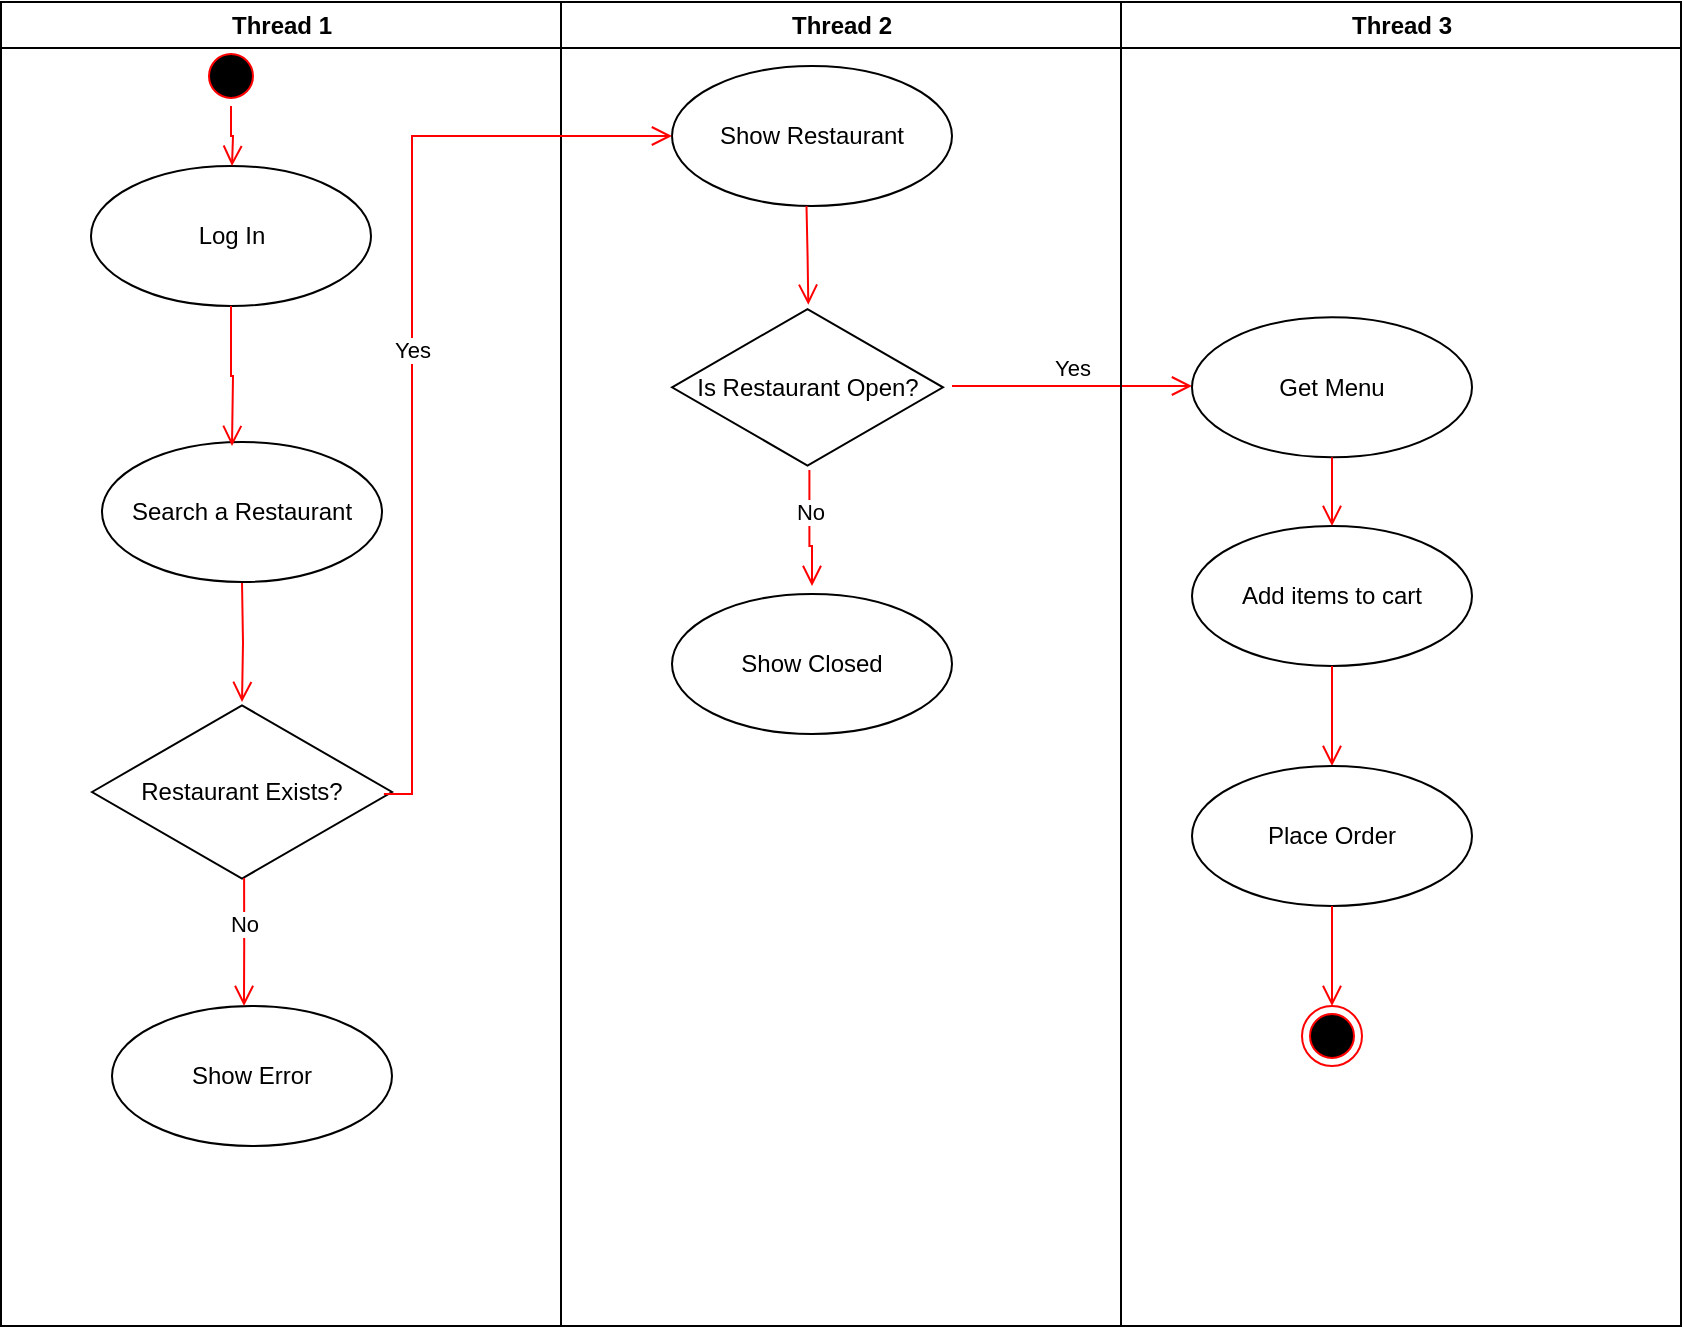 <mxfile version="20.2.8" type="github">
  <diagram name="Page-1" id="e7e014a7-5840-1c2e-5031-d8a46d1fe8dd">
    <mxGraphModel dx="782" dy="428" grid="1" gridSize="10" guides="1" tooltips="1" connect="1" arrows="1" fold="1" page="1" pageScale="1" pageWidth="1169" pageHeight="826" background="none" math="0" shadow="0">
      <root>
        <mxCell id="0" />
        <mxCell id="1" parent="0" />
        <mxCell id="2" value="Thread 1" style="swimlane;whiteSpace=wrap" parent="1" vertex="1">
          <mxGeometry x="164.5" y="128" width="280" height="662" as="geometry" />
        </mxCell>
        <mxCell id="FRBaiip9Qxw7M4mhhmUO-46" value="Log In" style="ellipse;whiteSpace=wrap;html=1;" vertex="1" parent="2">
          <mxGeometry x="45" y="82" width="140" height="70" as="geometry" />
        </mxCell>
        <mxCell id="FRBaiip9Qxw7M4mhhmUO-47" value="" style="ellipse;html=1;shape=startState;fillColor=#000000;strokeColor=#ff0000;" vertex="1" parent="2">
          <mxGeometry x="100" y="22" width="30" height="30" as="geometry" />
        </mxCell>
        <mxCell id="FRBaiip9Qxw7M4mhhmUO-48" value="" style="edgeStyle=orthogonalEdgeStyle;html=1;verticalAlign=bottom;endArrow=open;endSize=8;strokeColor=#ff0000;rounded=0;" edge="1" source="FRBaiip9Qxw7M4mhhmUO-47" parent="2">
          <mxGeometry relative="1" as="geometry">
            <mxPoint x="115.5" y="82" as="targetPoint" />
          </mxGeometry>
        </mxCell>
        <mxCell id="FRBaiip9Qxw7M4mhhmUO-51" value="Restaurant Exists?" style="html=1;whiteSpace=wrap;aspect=fixed;shape=isoRectangle;" vertex="1" parent="2">
          <mxGeometry x="45.5" y="350" width="150" height="90" as="geometry" />
        </mxCell>
        <mxCell id="FRBaiip9Qxw7M4mhhmUO-50" value="" style="edgeStyle=orthogonalEdgeStyle;html=1;verticalAlign=bottom;endArrow=open;endSize=8;strokeColor=#ff0000;rounded=0;" edge="1" parent="2" target="FRBaiip9Qxw7M4mhhmUO-51">
          <mxGeometry relative="1" as="geometry">
            <mxPoint x="115.5" y="252" as="targetPoint" />
            <mxPoint x="120.5" y="290" as="sourcePoint" />
          </mxGeometry>
        </mxCell>
        <mxCell id="FRBaiip9Qxw7M4mhhmUO-57" value="Search a Restaurant" style="ellipse;whiteSpace=wrap;html=1;" vertex="1" parent="2">
          <mxGeometry x="50.5" y="220" width="140" height="70" as="geometry" />
        </mxCell>
        <mxCell id="FRBaiip9Qxw7M4mhhmUO-64" value="Show Error" style="ellipse;whiteSpace=wrap;html=1;" vertex="1" parent="2">
          <mxGeometry x="55.5" y="502" width="140" height="70" as="geometry" />
        </mxCell>
        <mxCell id="3" value="Thread 2" style="swimlane;whiteSpace=wrap" parent="1" vertex="1">
          <mxGeometry x="444.5" y="128" width="280" height="662" as="geometry" />
        </mxCell>
        <mxCell id="FRBaiip9Qxw7M4mhhmUO-66" value="Show Restaurant" style="ellipse;whiteSpace=wrap;html=1;" vertex="1" parent="3">
          <mxGeometry x="55.5" y="32" width="140" height="70" as="geometry" />
        </mxCell>
        <mxCell id="FRBaiip9Qxw7M4mhhmUO-68" value="Is Restaurant Open?" style="html=1;whiteSpace=wrap;aspect=fixed;shape=isoRectangle;" vertex="1" parent="3">
          <mxGeometry x="55.5" y="152" width="135.5" height="81.3" as="geometry" />
        </mxCell>
        <mxCell id="FRBaiip9Qxw7M4mhhmUO-71" value="" style="edgeStyle=orthogonalEdgeStyle;html=1;verticalAlign=bottom;endArrow=open;endSize=8;strokeColor=#ff0000;rounded=0;entryX=0.503;entryY=-0.008;entryDx=0;entryDy=0;entryPerimeter=0;" edge="1" parent="3" target="FRBaiip9Qxw7M4mhhmUO-68">
          <mxGeometry relative="1" as="geometry">
            <mxPoint x="123.25" y="132" as="targetPoint" />
            <mxPoint x="122.75" y="102" as="sourcePoint" />
          </mxGeometry>
        </mxCell>
        <mxCell id="FRBaiip9Qxw7M4mhhmUO-72" value="No" style="edgeStyle=orthogonalEdgeStyle;html=1;verticalAlign=bottom;endArrow=open;endSize=8;strokeColor=#ff0000;rounded=0;exitX=0.507;exitY=1.009;exitDx=0;exitDy=0;exitPerimeter=0;" edge="1" parent="3" source="FRBaiip9Qxw7M4mhhmUO-68">
          <mxGeometry relative="1" as="geometry">
            <mxPoint x="125.5" y="292" as="targetPoint" />
            <mxPoint x="85.5" y="292" as="sourcePoint" />
            <Array as="points">
              <mxPoint x="124" y="272" />
              <mxPoint x="126" y="272" />
            </Array>
          </mxGeometry>
        </mxCell>
        <mxCell id="FRBaiip9Qxw7M4mhhmUO-73" value="Show Closed" style="ellipse;whiteSpace=wrap;html=1;" vertex="1" parent="3">
          <mxGeometry x="55.5" y="296" width="140" height="70" as="geometry" />
        </mxCell>
        <mxCell id="FRBaiip9Qxw7M4mhhmUO-75" value="Yes" style="edgeStyle=orthogonalEdgeStyle;html=1;verticalAlign=bottom;endArrow=open;endSize=8;strokeColor=#ff0000;rounded=0;" edge="1" parent="3" target="FRBaiip9Qxw7M4mhhmUO-76">
          <mxGeometry relative="1" as="geometry">
            <mxPoint x="305.5" y="192" as="targetPoint" />
            <mxPoint x="195.5" y="192" as="sourcePoint" />
            <Array as="points">
              <mxPoint x="236" y="192" />
              <mxPoint x="236" y="192" />
            </Array>
          </mxGeometry>
        </mxCell>
        <mxCell id="4" value="Thread 3" style="swimlane;whiteSpace=wrap" parent="1" vertex="1">
          <mxGeometry x="724.5" y="128" width="280" height="662" as="geometry" />
        </mxCell>
        <mxCell id="38" value="" style="ellipse;shape=endState;fillColor=#000000;strokeColor=#ff0000" parent="4" vertex="1">
          <mxGeometry x="90.5" y="502" width="30" height="30" as="geometry" />
        </mxCell>
        <mxCell id="FRBaiip9Qxw7M4mhhmUO-76" value="Get Menu" style="ellipse;whiteSpace=wrap;html=1;" vertex="1" parent="4">
          <mxGeometry x="35.5" y="157.65" width="140" height="70" as="geometry" />
        </mxCell>
        <mxCell id="FRBaiip9Qxw7M4mhhmUO-78" value="Add items to cart" style="ellipse;whiteSpace=wrap;html=1;" vertex="1" parent="4">
          <mxGeometry x="35.5" y="262" width="140" height="70" as="geometry" />
        </mxCell>
        <mxCell id="FRBaiip9Qxw7M4mhhmUO-77" value="" style="edgeStyle=orthogonalEdgeStyle;html=1;verticalAlign=bottom;endArrow=open;endSize=8;strokeColor=#ff0000;rounded=0;exitX=0.5;exitY=1;exitDx=0;exitDy=0;" edge="1" parent="4" source="FRBaiip9Qxw7M4mhhmUO-76" target="FRBaiip9Qxw7M4mhhmUO-78">
          <mxGeometry relative="1" as="geometry">
            <mxPoint x="105.5" y="272" as="targetPoint" />
            <mxPoint x="105.5" y="262" as="sourcePoint" />
          </mxGeometry>
        </mxCell>
        <mxCell id="FRBaiip9Qxw7M4mhhmUO-79" value="" style="edgeStyle=orthogonalEdgeStyle;html=1;verticalAlign=bottom;endArrow=open;endSize=8;strokeColor=#ff0000;rounded=0;exitX=0.5;exitY=1;exitDx=0;exitDy=0;entryX=0.5;entryY=0;entryDx=0;entryDy=0;" edge="1" parent="4" source="FRBaiip9Qxw7M4mhhmUO-78" target="FRBaiip9Qxw7M4mhhmUO-81">
          <mxGeometry relative="1" as="geometry">
            <mxPoint x="106.5" y="372" as="targetPoint" />
            <mxPoint x="105.5" y="372" as="sourcePoint" />
          </mxGeometry>
        </mxCell>
        <mxCell id="FRBaiip9Qxw7M4mhhmUO-81" value="Place Order" style="ellipse;whiteSpace=wrap;html=1;" vertex="1" parent="4">
          <mxGeometry x="35.5" y="382" width="140" height="70" as="geometry" />
        </mxCell>
        <mxCell id="FRBaiip9Qxw7M4mhhmUO-83" value="" style="edgeStyle=orthogonalEdgeStyle;html=1;verticalAlign=bottom;endArrow=open;endSize=8;strokeColor=#ff0000;rounded=0;exitX=0.5;exitY=1;exitDx=0;exitDy=0;entryX=0.5;entryY=0;entryDx=0;entryDy=0;" edge="1" parent="4" source="FRBaiip9Qxw7M4mhhmUO-81" target="38">
          <mxGeometry relative="1" as="geometry">
            <mxPoint x="105.5" y="472" as="targetPoint" />
            <mxPoint x="-405" y="92" as="sourcePoint" />
            <Array as="points" />
          </mxGeometry>
        </mxCell>
        <mxCell id="FRBaiip9Qxw7M4mhhmUO-62" value="" style="edgeStyle=orthogonalEdgeStyle;html=1;verticalAlign=bottom;endArrow=open;endSize=8;strokeColor=#ff0000;rounded=0;exitX=0.5;exitY=1;exitDx=0;exitDy=0;" edge="1" parent="1" source="FRBaiip9Qxw7M4mhhmUO-46">
          <mxGeometry relative="1" as="geometry">
            <mxPoint x="280" y="350" as="targetPoint" />
            <mxPoint x="295" y="428" as="sourcePoint" />
          </mxGeometry>
        </mxCell>
        <mxCell id="FRBaiip9Qxw7M4mhhmUO-63" value="No" style="edgeStyle=orthogonalEdgeStyle;html=1;verticalAlign=bottom;endArrow=open;endSize=8;strokeColor=#ff0000;rounded=0;exitX=0.507;exitY=0.978;exitDx=0;exitDy=0;exitPerimeter=0;" edge="1" parent="1" source="FRBaiip9Qxw7M4mhhmUO-51">
          <mxGeometry relative="1" as="geometry">
            <mxPoint x="286" y="630" as="targetPoint" />
            <mxPoint x="305" y="438" as="sourcePoint" />
          </mxGeometry>
        </mxCell>
        <mxCell id="FRBaiip9Qxw7M4mhhmUO-65" value="" style="edgeStyle=orthogonalEdgeStyle;html=1;verticalAlign=bottom;endArrow=open;endSize=8;strokeColor=#ff0000;rounded=0;exitX=0.973;exitY=0.511;exitDx=0;exitDy=0;exitPerimeter=0;entryX=0;entryY=0.5;entryDx=0;entryDy=0;" edge="1" parent="1" source="FRBaiip9Qxw7M4mhhmUO-51" target="FRBaiip9Qxw7M4mhhmUO-66">
          <mxGeometry relative="1" as="geometry">
            <mxPoint x="500" y="520" as="targetPoint" />
            <mxPoint x="315" y="448" as="sourcePoint" />
            <Array as="points">
              <mxPoint x="370" y="524" />
              <mxPoint x="370" y="195" />
            </Array>
          </mxGeometry>
        </mxCell>
        <mxCell id="FRBaiip9Qxw7M4mhhmUO-67" value="Yes" style="edgeLabel;html=1;align=center;verticalAlign=middle;resizable=0;points=[];" vertex="1" connectable="0" parent="FRBaiip9Qxw7M4mhhmUO-65">
          <mxGeometry x="-0.001" relative="1" as="geometry">
            <mxPoint as="offset" />
          </mxGeometry>
        </mxCell>
      </root>
    </mxGraphModel>
  </diagram>
</mxfile>

